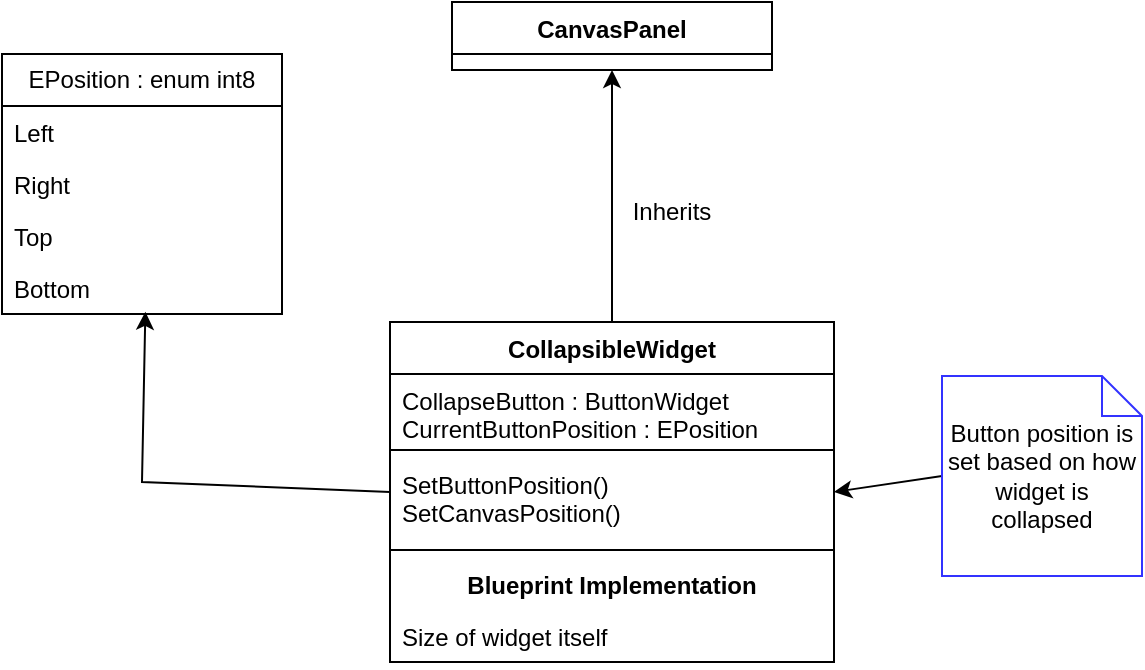 <mxfile version="24.0.4" type="device" pages="2">
  <diagram name="Page-1" id="2QCpEh3pnC2tmW815pwn">
    <mxGraphModel dx="989" dy="582" grid="1" gridSize="10" guides="1" tooltips="1" connect="1" arrows="1" fold="1" page="1" pageScale="1" pageWidth="850" pageHeight="1100" math="0" shadow="0">
      <root>
        <mxCell id="0" />
        <mxCell id="1" parent="0" />
        <mxCell id="IyTdwum871nhNin2dA4g-15" value="" style="edgeStyle=orthogonalEdgeStyle;rounded=0;orthogonalLoop=1;jettySize=auto;html=1;" edge="1" parent="1" source="IyTdwum871nhNin2dA4g-1" target="IyTdwum871nhNin2dA4g-8">
          <mxGeometry relative="1" as="geometry" />
        </mxCell>
        <mxCell id="IyTdwum871nhNin2dA4g-1" value="CollapsibleWidget" style="swimlane;fontStyle=1;align=center;verticalAlign=top;childLayout=stackLayout;horizontal=1;startSize=26;horizontalStack=0;resizeParent=1;resizeParentMax=0;resizeLast=0;collapsible=1;marginBottom=0;whiteSpace=wrap;html=1;" vertex="1" parent="1">
          <mxGeometry x="314" y="190" width="222" height="170" as="geometry" />
        </mxCell>
        <mxCell id="IyTdwum871nhNin2dA4g-2" value="CollapseButton : ButtonWidget&lt;div&gt;CurrentButtonPosition : EPosition&lt;/div&gt;" style="text;strokeColor=none;fillColor=none;align=left;verticalAlign=top;spacingLeft=4;spacingRight=4;overflow=hidden;rotatable=0;points=[[0,0.5],[1,0.5]];portConstraint=eastwest;whiteSpace=wrap;html=1;" vertex="1" parent="IyTdwum871nhNin2dA4g-1">
          <mxGeometry y="26" width="222" height="34" as="geometry" />
        </mxCell>
        <mxCell id="IyTdwum871nhNin2dA4g-3" value="" style="line;strokeWidth=1;fillColor=none;align=left;verticalAlign=middle;spacingTop=-1;spacingLeft=3;spacingRight=3;rotatable=0;labelPosition=right;points=[];portConstraint=eastwest;strokeColor=inherit;" vertex="1" parent="IyTdwum871nhNin2dA4g-1">
          <mxGeometry y="60" width="222" height="8" as="geometry" />
        </mxCell>
        <mxCell id="IyTdwum871nhNin2dA4g-4" value="SetButtonPosition()&lt;div&gt;SetCanvasPosition()&lt;/div&gt;" style="text;strokeColor=none;fillColor=none;align=left;verticalAlign=top;spacingLeft=4;spacingRight=4;overflow=hidden;rotatable=0;points=[[0,0.5],[1,0.5]];portConstraint=eastwest;whiteSpace=wrap;html=1;" vertex="1" parent="IyTdwum871nhNin2dA4g-1">
          <mxGeometry y="68" width="222" height="42" as="geometry" />
        </mxCell>
        <mxCell id="IyTdwum871nhNin2dA4g-5" value="" style="line;strokeWidth=1;fillColor=none;align=left;verticalAlign=middle;spacingTop=-1;spacingLeft=3;spacingRight=3;rotatable=0;labelPosition=right;points=[];portConstraint=eastwest;strokeColor=inherit;" vertex="1" parent="IyTdwum871nhNin2dA4g-1">
          <mxGeometry y="110" width="222" height="8" as="geometry" />
        </mxCell>
        <mxCell id="IyTdwum871nhNin2dA4g-6" value="&lt;b&gt;Blueprint Implementation&lt;/b&gt;" style="text;strokeColor=none;fillColor=none;align=center;verticalAlign=top;spacingLeft=4;spacingRight=4;overflow=hidden;rotatable=0;points=[[0,0.5],[1,0.5]];portConstraint=eastwest;whiteSpace=wrap;html=1;" vertex="1" parent="IyTdwum871nhNin2dA4g-1">
          <mxGeometry y="118" width="222" height="26" as="geometry" />
        </mxCell>
        <mxCell id="IyTdwum871nhNin2dA4g-7" value="Size of widget itself" style="text;strokeColor=none;fillColor=none;align=left;verticalAlign=top;spacingLeft=4;spacingRight=4;overflow=hidden;rotatable=0;points=[[0,0.5],[1,0.5]];portConstraint=eastwest;whiteSpace=wrap;html=1;" vertex="1" parent="IyTdwum871nhNin2dA4g-1">
          <mxGeometry y="144" width="222" height="26" as="geometry" />
        </mxCell>
        <mxCell id="IyTdwum871nhNin2dA4g-8" value="CanvasPanel" style="swimlane;fontStyle=1;align=center;verticalAlign=top;childLayout=stackLayout;horizontal=1;startSize=26;horizontalStack=0;resizeParent=1;resizeParentMax=0;resizeLast=0;collapsible=1;marginBottom=0;whiteSpace=wrap;html=1;" vertex="1" parent="1">
          <mxGeometry x="345" y="30" width="160" height="34" as="geometry" />
        </mxCell>
        <mxCell id="IyTdwum871nhNin2dA4g-16" value="Inherits" style="text;html=1;align=center;verticalAlign=middle;whiteSpace=wrap;rounded=0;" vertex="1" parent="1">
          <mxGeometry x="425" y="120" width="60" height="30" as="geometry" />
        </mxCell>
        <mxCell id="IyTdwum871nhNin2dA4g-17" value="" style="endArrow=classic;html=1;rounded=0;entryX=1;entryY=0.5;entryDx=0;entryDy=0;exitX=0;exitY=0.5;exitDx=0;exitDy=0;exitPerimeter=0;" edge="1" parent="1" source="IyTdwum871nhNin2dA4g-18" target="IyTdwum871nhNin2dA4g-1">
          <mxGeometry width="50" height="50" relative="1" as="geometry">
            <mxPoint x="580" y="263" as="sourcePoint" />
            <mxPoint x="620" y="240" as="targetPoint" />
          </mxGeometry>
        </mxCell>
        <mxCell id="IyTdwum871nhNin2dA4g-18" value="Button position is set based on how widget is collapsed" style="shape=note;size=20;whiteSpace=wrap;html=1;strokeColor=#3333FF;" vertex="1" parent="1">
          <mxGeometry x="590" y="217" width="100" height="100" as="geometry" />
        </mxCell>
        <mxCell id="IyTdwum871nhNin2dA4g-19" value="" style="endArrow=classic;html=1;rounded=0;exitX=0;exitY=0.5;exitDx=0;exitDy=0;entryX=0.512;entryY=0.958;entryDx=0;entryDy=0;entryPerimeter=0;" edge="1" parent="1" source="IyTdwum871nhNin2dA4g-1" target="IyTdwum871nhNin2dA4g-25">
          <mxGeometry width="50" height="50" relative="1" as="geometry">
            <mxPoint x="250" y="220" as="sourcePoint" />
            <mxPoint x="190" y="210" as="targetPoint" />
            <Array as="points">
              <mxPoint x="190" y="270" />
            </Array>
          </mxGeometry>
        </mxCell>
        <mxCell id="IyTdwum871nhNin2dA4g-21" value="EPosition : enum int8" style="swimlane;fontStyle=0;childLayout=stackLayout;horizontal=1;startSize=26;fillColor=none;horizontalStack=0;resizeParent=1;resizeParentMax=0;resizeLast=0;collapsible=1;marginBottom=0;whiteSpace=wrap;html=1;" vertex="1" parent="1">
          <mxGeometry x="120" y="56" width="140" height="130" as="geometry" />
        </mxCell>
        <mxCell id="IyTdwum871nhNin2dA4g-22" value="Left" style="text;strokeColor=none;fillColor=none;align=left;verticalAlign=top;spacingLeft=4;spacingRight=4;overflow=hidden;rotatable=0;points=[[0,0.5],[1,0.5]];portConstraint=eastwest;whiteSpace=wrap;html=1;" vertex="1" parent="IyTdwum871nhNin2dA4g-21">
          <mxGeometry y="26" width="140" height="26" as="geometry" />
        </mxCell>
        <mxCell id="IyTdwum871nhNin2dA4g-23" value="Right" style="text;strokeColor=none;fillColor=none;align=left;verticalAlign=top;spacingLeft=4;spacingRight=4;overflow=hidden;rotatable=0;points=[[0,0.5],[1,0.5]];portConstraint=eastwest;whiteSpace=wrap;html=1;" vertex="1" parent="IyTdwum871nhNin2dA4g-21">
          <mxGeometry y="52" width="140" height="26" as="geometry" />
        </mxCell>
        <mxCell id="IyTdwum871nhNin2dA4g-24" value="Top" style="text;strokeColor=none;fillColor=none;align=left;verticalAlign=top;spacingLeft=4;spacingRight=4;overflow=hidden;rotatable=0;points=[[0,0.5],[1,0.5]];portConstraint=eastwest;whiteSpace=wrap;html=1;" vertex="1" parent="IyTdwum871nhNin2dA4g-21">
          <mxGeometry y="78" width="140" height="26" as="geometry" />
        </mxCell>
        <mxCell id="IyTdwum871nhNin2dA4g-25" value="Bottom" style="text;strokeColor=none;fillColor=none;align=left;verticalAlign=top;spacingLeft=4;spacingRight=4;overflow=hidden;rotatable=0;points=[[0,0.5],[1,0.5]];portConstraint=eastwest;whiteSpace=wrap;html=1;" vertex="1" parent="IyTdwum871nhNin2dA4g-21">
          <mxGeometry y="104" width="140" height="26" as="geometry" />
        </mxCell>
      </root>
    </mxGraphModel>
  </diagram>
  <diagram id="iniVigmAPBOqqEEUTdm1" name="Page-2">
    <mxGraphModel dx="1195" dy="703" grid="1" gridSize="10" guides="1" tooltips="1" connect="1" arrows="1" fold="1" page="1" pageScale="1" pageWidth="850" pageHeight="1100" math="0" shadow="0">
      <root>
        <mxCell id="0" />
        <mxCell id="1" parent="0" />
      </root>
    </mxGraphModel>
  </diagram>
</mxfile>
